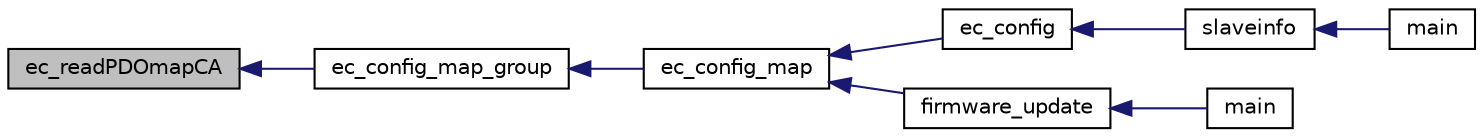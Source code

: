 digraph "ec_readPDOmapCA"
{
 // INTERACTIVE_SVG=YES
  edge [fontname="Helvetica",fontsize="10",labelfontname="Helvetica",labelfontsize="10"];
  node [fontname="Helvetica",fontsize="10",shape=record];
  rankdir="LR";
  Node1 [label="ec_readPDOmapCA",height=0.2,width=0.4,color="black", fillcolor="grey75", style="filled" fontcolor="black"];
  Node1 -> Node2 [dir="back",color="midnightblue",fontsize="10",style="solid",fontname="Helvetica"];
  Node2 [label="ec_config_map_group",height=0.2,width=0.4,color="black", fillcolor="white", style="filled",URL="$ethercatconfig_8h.html#ae1120a5cace4aa56cf753977ccd37b8d"];
  Node2 -> Node3 [dir="back",color="midnightblue",fontsize="10",style="solid",fontname="Helvetica"];
  Node3 [label="ec_config_map",height=0.2,width=0.4,color="black", fillcolor="white", style="filled",URL="$ethercatconfig_8h.html#aa740a2ba948117670c4f9741bc31cc38"];
  Node3 -> Node4 [dir="back",color="midnightblue",fontsize="10",style="solid",fontname="Helvetica"];
  Node4 [label="ec_config",height=0.2,width=0.4,color="black", fillcolor="white", style="filled",URL="$ethercatconfig_8h.html#a502e65cce3b0b5f8dbcabf6f25dab351"];
  Node4 -> Node5 [dir="back",color="midnightblue",fontsize="10",style="solid",fontname="Helvetica"];
  Node5 [label="slaveinfo",height=0.2,width=0.4,color="black", fillcolor="white", style="filled",URL="$slaveinfo_8c.html#a3552c609d2e51520c4afde65240a22d6"];
  Node5 -> Node6 [dir="back",color="midnightblue",fontsize="10",style="solid",fontname="Helvetica"];
  Node6 [label="main",height=0.2,width=0.4,color="black", fillcolor="white", style="filled",URL="$slaveinfo_8c.html#a0ddf1224851353fc92bfbff6f499fa97"];
  Node3 -> Node7 [dir="back",color="midnightblue",fontsize="10",style="solid",fontname="Helvetica"];
  Node7 [label="firmware_update",height=0.2,width=0.4,color="black", fillcolor="white", style="filled",URL="$fw__update_8c.html#a9e518a566b750155578e5328f5485c73"];
  Node7 -> Node8 [dir="back",color="midnightblue",fontsize="10",style="solid",fontname="Helvetica"];
  Node8 [label="main",height=0.2,width=0.4,color="black", fillcolor="white", style="filled",URL="$main_8xc.html#a840291bc02cba5474a4cb46a9b9566fe"];
}
